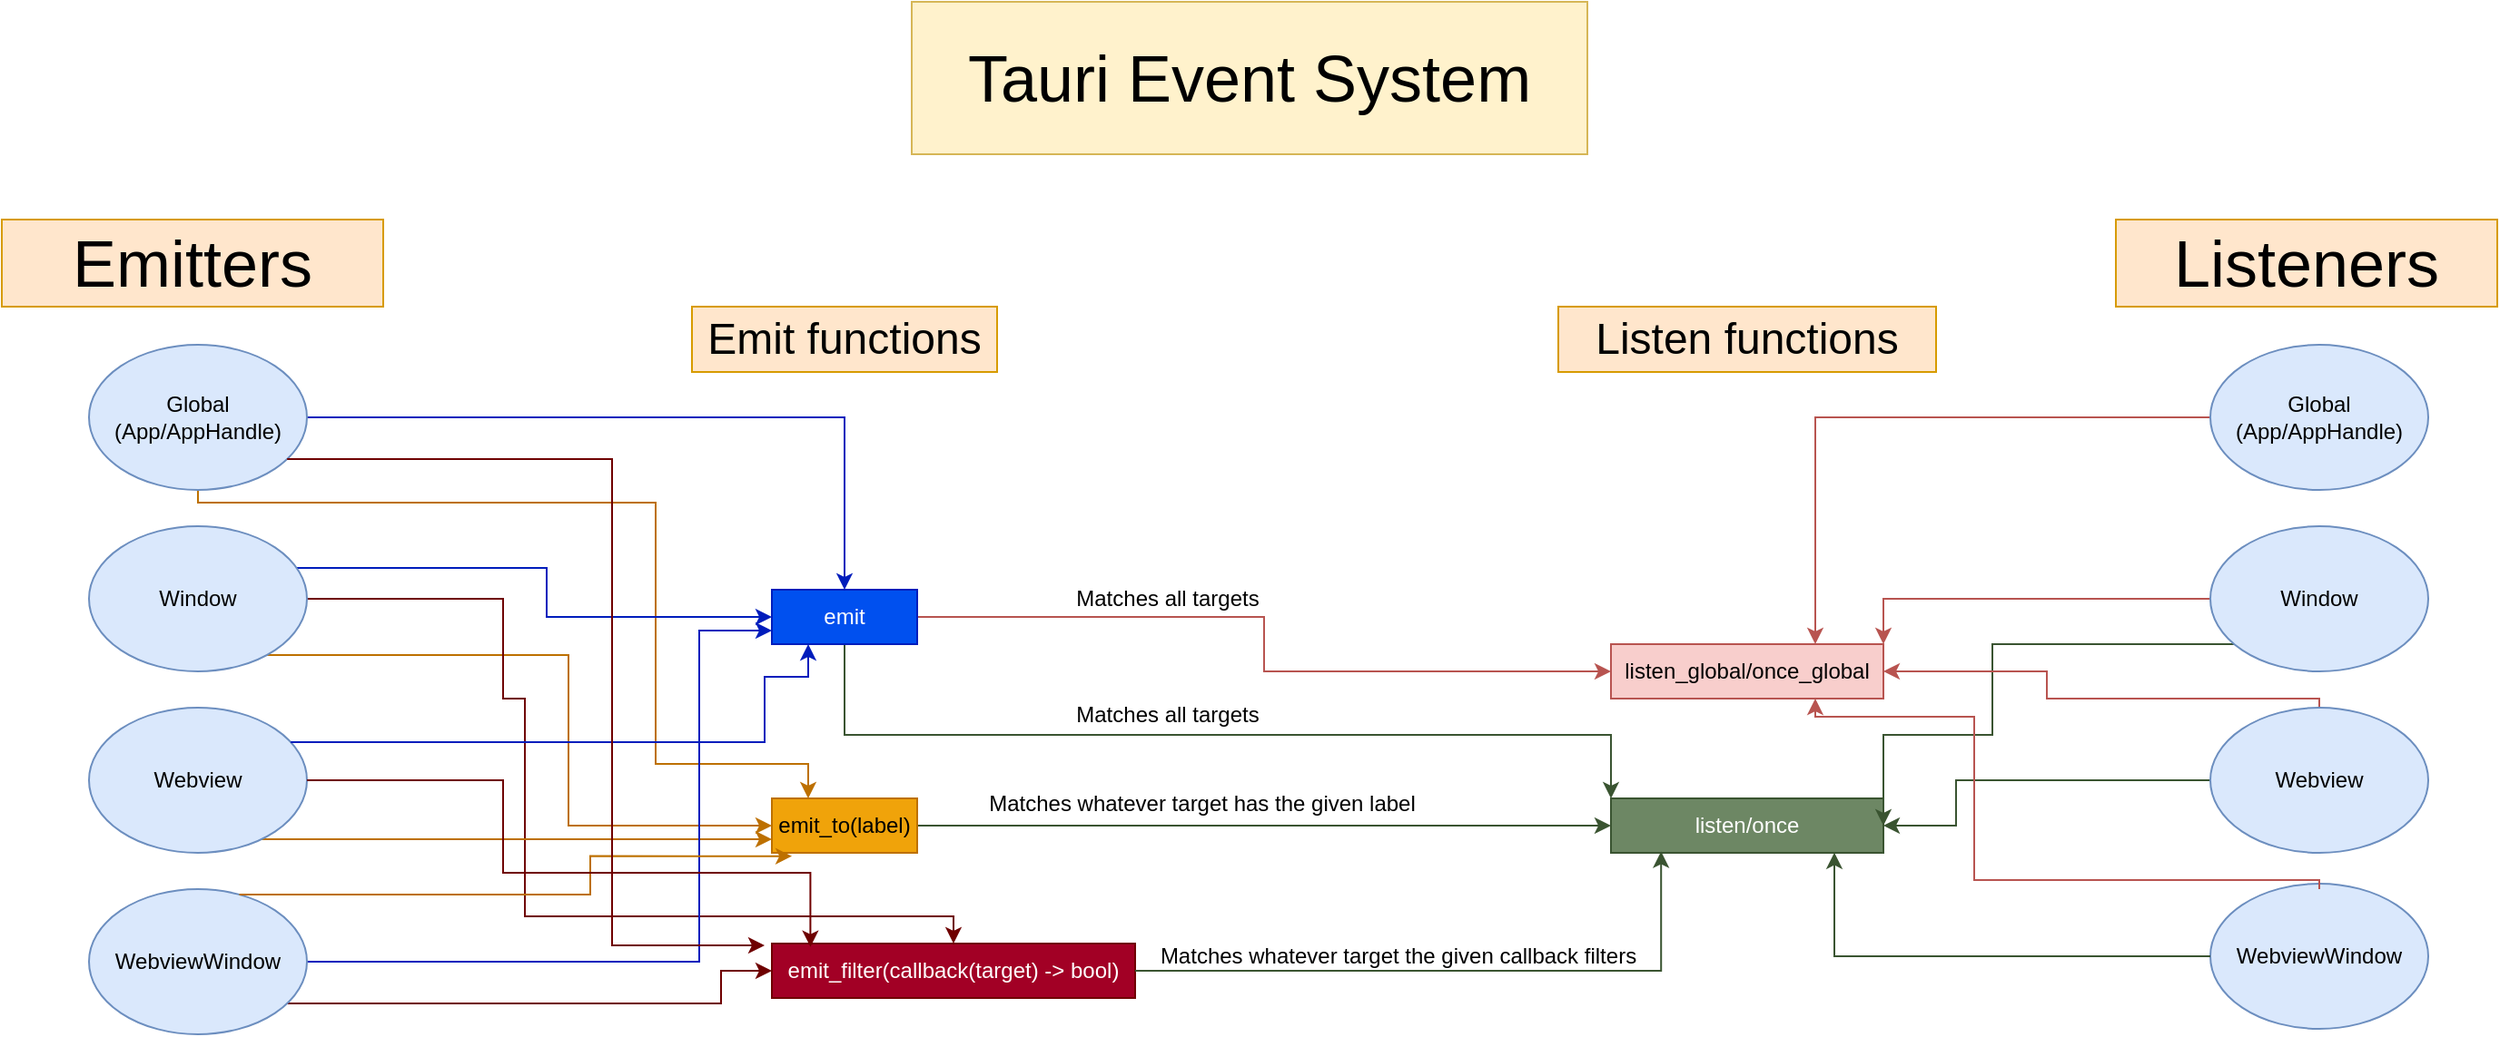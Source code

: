 <mxfile version="23.0.2" type="device">
  <diagram name="Page-1" id="H2AaJf3x9xAE9lhBu4Zh">
    <mxGraphModel dx="3425" dy="1863" grid="1" gridSize="12" guides="1" tooltips="1" connect="1" arrows="1" fold="1" page="1" pageScale="1" pageWidth="1390" pageHeight="980" background="none" math="0" shadow="0">
      <root>
        <mxCell id="0" />
        <mxCell id="1" parent="0" />
        <mxCell id="pHex9W_taq4Bkf_DecAt-52" value="&lt;font style=&quot;font-size: 36px;&quot;&gt;Tauri Event System&lt;/font&gt;" style="rounded=0;whiteSpace=wrap;html=1;fillColor=#fff2cc;strokeColor=#d6b656;" parent="1" vertex="1">
          <mxGeometry x="509" y="180" width="372" height="84" as="geometry" />
        </mxCell>
        <mxCell id="pHex9W_taq4Bkf_DecAt-27" style="edgeStyle=orthogonalEdgeStyle;rounded=0;orthogonalLoop=1;jettySize=auto;html=1;fillColor=#f8cecc;strokeColor=#b85450;" parent="1" source="pHex9W_taq4Bkf_DecAt-1" target="pHex9W_taq4Bkf_DecAt-3" edge="1">
          <mxGeometry relative="1" as="geometry" />
        </mxCell>
        <mxCell id="pHex9W_taq4Bkf_DecAt-43" style="edgeStyle=orthogonalEdgeStyle;rounded=0;orthogonalLoop=1;jettySize=auto;html=1;entryX=0;entryY=0;entryDx=0;entryDy=0;fillColor=#6d8764;strokeColor=#3A5431;" parent="1" source="pHex9W_taq4Bkf_DecAt-1" target="pHex9W_taq4Bkf_DecAt-9" edge="1">
          <mxGeometry relative="1" as="geometry">
            <Array as="points">
              <mxPoint x="472" y="584" />
              <mxPoint x="894" y="584" />
            </Array>
          </mxGeometry>
        </mxCell>
        <mxCell id="pHex9W_taq4Bkf_DecAt-1" value="emit" style="rounded=0;whiteSpace=wrap;html=1;fillColor=#0050ef;strokeColor=#001DBC;fontColor=#ffffff;" parent="1" vertex="1">
          <mxGeometry x="432" y="504" width="80" height="30" as="geometry" />
        </mxCell>
        <mxCell id="pHex9W_taq4Bkf_DecAt-36" style="edgeStyle=orthogonalEdgeStyle;rounded=0;orthogonalLoop=1;jettySize=auto;html=1;fillColor=#6d8764;strokeColor=#3A5431;" parent="1" source="pHex9W_taq4Bkf_DecAt-2" target="pHex9W_taq4Bkf_DecAt-9" edge="1">
          <mxGeometry relative="1" as="geometry" />
        </mxCell>
        <mxCell id="pHex9W_taq4Bkf_DecAt-2" value="emit_to(label)" style="rounded=0;whiteSpace=wrap;html=1;fillColor=#f0a30a;strokeColor=#BD7000;fontColor=#000000;" parent="1" vertex="1">
          <mxGeometry x="432" y="619" width="80" height="30" as="geometry" />
        </mxCell>
        <mxCell id="pHex9W_taq4Bkf_DecAt-3" value="listen_global/once_global" style="rounded=0;whiteSpace=wrap;html=1;fillColor=#f8cecc;strokeColor=#b85450;" parent="1" vertex="1">
          <mxGeometry x="894" y="534" width="150" height="30" as="geometry" />
        </mxCell>
        <mxCell id="pHex9W_taq4Bkf_DecAt-8" value="emit_filter(callback(target) -&amp;gt; bool)" style="rounded=0;whiteSpace=wrap;html=1;fillColor=#a20025;strokeColor=#6F0000;fontColor=#ffffff;" parent="1" vertex="1">
          <mxGeometry x="432" y="699" width="200" height="30" as="geometry" />
        </mxCell>
        <mxCell id="pHex9W_taq4Bkf_DecAt-9" value="listen/once" style="rounded=0;whiteSpace=wrap;html=1;fillColor=#6d8764;strokeColor=#3A5431;fontColor=#ffffff;" parent="1" vertex="1">
          <mxGeometry x="894" y="619" width="150" height="30" as="geometry" />
        </mxCell>
        <mxCell id="pHex9W_taq4Bkf_DecAt-37" style="edgeStyle=orthogonalEdgeStyle;rounded=0;orthogonalLoop=1;jettySize=auto;html=1;entryX=0.75;entryY=0;entryDx=0;entryDy=0;fillColor=#f8cecc;strokeColor=#b85450;" parent="1" source="pHex9W_taq4Bkf_DecAt-18" target="pHex9W_taq4Bkf_DecAt-3" edge="1">
          <mxGeometry relative="1" as="geometry" />
        </mxCell>
        <mxCell id="pHex9W_taq4Bkf_DecAt-18" value="Global&lt;br style=&quot;border-color: var(--border-color);&quot;&gt;(App/AppHandle)" style="ellipse;whiteSpace=wrap;html=1;fillColor=#dae8fc;strokeColor=#6c8ebf;" parent="1" vertex="1">
          <mxGeometry x="1224" y="369" width="120" height="80" as="geometry" />
        </mxCell>
        <mxCell id="pHex9W_taq4Bkf_DecAt-30" style="edgeStyle=orthogonalEdgeStyle;rounded=0;orthogonalLoop=1;jettySize=auto;html=1;entryX=1;entryY=0.5;entryDx=0;entryDy=0;fillColor=#6d8764;strokeColor=#3A5431;" parent="1" source="pHex9W_taq4Bkf_DecAt-19" target="pHex9W_taq4Bkf_DecAt-9" edge="1">
          <mxGeometry relative="1" as="geometry">
            <Array as="points">
              <mxPoint x="1104" y="534" />
              <mxPoint x="1104" y="584" />
              <mxPoint x="1044" y="584" />
            </Array>
          </mxGeometry>
        </mxCell>
        <mxCell id="pHex9W_taq4Bkf_DecAt-38" style="edgeStyle=orthogonalEdgeStyle;rounded=0;orthogonalLoop=1;jettySize=auto;html=1;entryX=1;entryY=0;entryDx=0;entryDy=0;fillColor=#f8cecc;strokeColor=#b85450;" parent="1" source="pHex9W_taq4Bkf_DecAt-19" target="pHex9W_taq4Bkf_DecAt-3" edge="1">
          <mxGeometry relative="1" as="geometry" />
        </mxCell>
        <mxCell id="pHex9W_taq4Bkf_DecAt-19" value="Window" style="ellipse;whiteSpace=wrap;html=1;fillColor=#dae8fc;strokeColor=#6c8ebf;" parent="1" vertex="1">
          <mxGeometry x="1224" y="469" width="120" height="80" as="geometry" />
        </mxCell>
        <mxCell id="pHex9W_taq4Bkf_DecAt-24" style="edgeStyle=orthogonalEdgeStyle;rounded=0;orthogonalLoop=1;jettySize=auto;html=1;entryX=1;entryY=0.5;entryDx=0;entryDy=0;fillColor=#f8cecc;strokeColor=#b85450;" parent="1" source="pHex9W_taq4Bkf_DecAt-20" target="pHex9W_taq4Bkf_DecAt-3" edge="1">
          <mxGeometry relative="1" as="geometry">
            <Array as="points">
              <mxPoint x="1284" y="564" />
              <mxPoint x="1134" y="564" />
              <mxPoint x="1134" y="549" />
            </Array>
          </mxGeometry>
        </mxCell>
        <mxCell id="pHex9W_taq4Bkf_DecAt-33" style="edgeStyle=orthogonalEdgeStyle;rounded=0;orthogonalLoop=1;jettySize=auto;html=1;entryX=1;entryY=0.5;entryDx=0;entryDy=0;fillColor=#6d8764;strokeColor=#3A5431;" parent="1" source="pHex9W_taq4Bkf_DecAt-20" target="pHex9W_taq4Bkf_DecAt-9" edge="1">
          <mxGeometry relative="1" as="geometry">
            <Array as="points">
              <mxPoint x="1084" y="609" />
              <mxPoint x="1084" y="634" />
            </Array>
          </mxGeometry>
        </mxCell>
        <mxCell id="pHex9W_taq4Bkf_DecAt-20" value="Webview" style="ellipse;whiteSpace=wrap;html=1;fillColor=#dae8fc;strokeColor=#6c8ebf;" parent="1" vertex="1">
          <mxGeometry x="1224" y="569" width="120" height="80" as="geometry" />
        </mxCell>
        <mxCell id="pHex9W_taq4Bkf_DecAt-21" value="WebviewWindow" style="ellipse;whiteSpace=wrap;html=1;fillColor=#dae8fc;strokeColor=#6c8ebf;" parent="1" vertex="1">
          <mxGeometry x="1224" y="666" width="120" height="80" as="geometry" />
        </mxCell>
        <mxCell id="pHex9W_taq4Bkf_DecAt-41" style="edgeStyle=orthogonalEdgeStyle;rounded=0;orthogonalLoop=1;jettySize=auto;html=1;entryX=0.75;entryY=1;entryDx=0;entryDy=0;fillColor=#f8cecc;strokeColor=#b85450;" parent="1" target="pHex9W_taq4Bkf_DecAt-3" edge="1">
          <mxGeometry relative="1" as="geometry">
            <mxPoint x="1284" y="669" as="sourcePoint" />
            <Array as="points">
              <mxPoint x="1284" y="664" />
              <mxPoint x="1094" y="664" />
              <mxPoint x="1094" y="574" />
              <mxPoint x="1007" y="574" />
            </Array>
          </mxGeometry>
        </mxCell>
        <mxCell id="pHex9W_taq4Bkf_DecAt-42" style="edgeStyle=orthogonalEdgeStyle;rounded=0;orthogonalLoop=1;jettySize=auto;html=1;entryX=0.184;entryY=0.976;entryDx=0;entryDy=0;entryPerimeter=0;fillColor=#6d8764;strokeColor=#3A5431;" parent="1" source="pHex9W_taq4Bkf_DecAt-8" target="pHex9W_taq4Bkf_DecAt-9" edge="1">
          <mxGeometry relative="1" as="geometry" />
        </mxCell>
        <mxCell id="pHex9W_taq4Bkf_DecAt-44" value="Matches whatever target has the given label" style="text;html=1;strokeColor=none;fillColor=none;align=center;verticalAlign=middle;whiteSpace=wrap;rounded=0;" parent="1" vertex="1">
          <mxGeometry x="534" y="612" width="270" height="20" as="geometry" />
        </mxCell>
        <mxCell id="pHex9W_taq4Bkf_DecAt-45" value="Matches whatever target the given callback filters" style="text;html=1;strokeColor=none;fillColor=none;align=center;verticalAlign=middle;whiteSpace=wrap;rounded=0;" parent="1" vertex="1">
          <mxGeometry x="642" y="696" width="270" height="20" as="geometry" />
        </mxCell>
        <mxCell id="pHex9W_taq4Bkf_DecAt-46" value="Matches all targets" style="text;html=1;strokeColor=none;fillColor=none;align=center;verticalAlign=middle;whiteSpace=wrap;rounded=0;" parent="1" vertex="1">
          <mxGeometry x="584" y="558" width="132" height="30" as="geometry" />
        </mxCell>
        <mxCell id="pHex9W_taq4Bkf_DecAt-54" style="edgeStyle=orthogonalEdgeStyle;rounded=0;orthogonalLoop=1;jettySize=auto;html=1;fillColor=#0050ef;strokeColor=#001DBC;" parent="1" source="pHex9W_taq4Bkf_DecAt-47" target="pHex9W_taq4Bkf_DecAt-1" edge="1">
          <mxGeometry relative="1" as="geometry" />
        </mxCell>
        <mxCell id="pHex9W_taq4Bkf_DecAt-70" style="edgeStyle=orthogonalEdgeStyle;rounded=0;orthogonalLoop=1;jettySize=auto;html=1;entryX=0.25;entryY=0;entryDx=0;entryDy=0;fillColor=#f0a30a;strokeColor=#BD7000;" parent="1" source="pHex9W_taq4Bkf_DecAt-47" target="pHex9W_taq4Bkf_DecAt-2" edge="1">
          <mxGeometry relative="1" as="geometry">
            <Array as="points">
              <mxPoint x="116" y="456" />
              <mxPoint x="368" y="456" />
              <mxPoint x="368" y="600" />
              <mxPoint x="452" y="600" />
            </Array>
          </mxGeometry>
        </mxCell>
        <mxCell id="pHex9W_taq4Bkf_DecAt-47" value="Global&lt;br&gt;(App/AppHandle)" style="ellipse;whiteSpace=wrap;html=1;fillColor=#dae8fc;strokeColor=#6c8ebf;" parent="1" vertex="1">
          <mxGeometry x="56" y="369" width="120" height="80" as="geometry" />
        </mxCell>
        <mxCell id="pHex9W_taq4Bkf_DecAt-55" style="edgeStyle=orthogonalEdgeStyle;rounded=0;orthogonalLoop=1;jettySize=auto;html=1;fillColor=#0050ef;strokeColor=#001DBC;" parent="1" source="pHex9W_taq4Bkf_DecAt-48" target="pHex9W_taq4Bkf_DecAt-1" edge="1">
          <mxGeometry relative="1" as="geometry">
            <Array as="points">
              <mxPoint x="308" y="492" />
              <mxPoint x="308" y="519" />
            </Array>
          </mxGeometry>
        </mxCell>
        <mxCell id="pHex9W_taq4Bkf_DecAt-58" style="edgeStyle=orthogonalEdgeStyle;rounded=0;orthogonalLoop=1;jettySize=auto;html=1;entryX=0;entryY=0.5;entryDx=0;entryDy=0;fillColor=#f0a30a;strokeColor=#BD7000;" parent="1" source="pHex9W_taq4Bkf_DecAt-48" target="pHex9W_taq4Bkf_DecAt-2" edge="1">
          <mxGeometry relative="1" as="geometry">
            <Array as="points">
              <mxPoint x="320" y="540" />
              <mxPoint x="320" y="634" />
            </Array>
          </mxGeometry>
        </mxCell>
        <mxCell id="pHex9W_taq4Bkf_DecAt-64" style="edgeStyle=orthogonalEdgeStyle;rounded=0;orthogonalLoop=1;jettySize=auto;html=1;fillColor=#a20025;strokeColor=#6F0000;" parent="1" source="pHex9W_taq4Bkf_DecAt-48" target="pHex9W_taq4Bkf_DecAt-8" edge="1">
          <mxGeometry relative="1" as="geometry">
            <Array as="points">
              <mxPoint x="284" y="509" />
              <mxPoint x="284" y="564" />
              <mxPoint x="296" y="564" />
              <mxPoint x="296" y="684" />
              <mxPoint x="532" y="684" />
            </Array>
          </mxGeometry>
        </mxCell>
        <mxCell id="pHex9W_taq4Bkf_DecAt-48" value="Window" style="ellipse;whiteSpace=wrap;html=1;fillColor=#dae8fc;strokeColor=#6c8ebf;" parent="1" vertex="1">
          <mxGeometry x="56" y="469" width="120" height="80" as="geometry" />
        </mxCell>
        <mxCell id="pHex9W_taq4Bkf_DecAt-60" style="edgeStyle=orthogonalEdgeStyle;rounded=0;orthogonalLoop=1;jettySize=auto;html=1;entryX=0;entryY=0.75;entryDx=0;entryDy=0;fillColor=#f0a30a;strokeColor=#BD7000;" parent="1" source="pHex9W_taq4Bkf_DecAt-49" target="pHex9W_taq4Bkf_DecAt-2" edge="1">
          <mxGeometry relative="1" as="geometry">
            <Array as="points">
              <mxPoint x="416" y="642" />
            </Array>
          </mxGeometry>
        </mxCell>
        <mxCell id="pHex9W_taq4Bkf_DecAt-49" value="Webview" style="ellipse;whiteSpace=wrap;html=1;fillColor=#dae8fc;strokeColor=#6c8ebf;" parent="1" vertex="1">
          <mxGeometry x="56" y="569" width="120" height="80" as="geometry" />
        </mxCell>
        <mxCell id="pHex9W_taq4Bkf_DecAt-57" style="edgeStyle=orthogonalEdgeStyle;rounded=0;orthogonalLoop=1;jettySize=auto;html=1;entryX=0;entryY=0.75;entryDx=0;entryDy=0;fillColor=#0050ef;strokeColor=#001DBC;" parent="1" source="pHex9W_taq4Bkf_DecAt-50" target="pHex9W_taq4Bkf_DecAt-1" edge="1">
          <mxGeometry relative="1" as="geometry">
            <Array as="points">
              <mxPoint x="392" y="709" />
              <mxPoint x="392" y="527" />
            </Array>
          </mxGeometry>
        </mxCell>
        <mxCell id="pHex9W_taq4Bkf_DecAt-62" style="edgeStyle=orthogonalEdgeStyle;rounded=0;orthogonalLoop=1;jettySize=auto;html=1;fillColor=#a20025;strokeColor=#6F0000;" parent="1" source="pHex9W_taq4Bkf_DecAt-50" target="pHex9W_taq4Bkf_DecAt-8" edge="1">
          <mxGeometry relative="1" as="geometry">
            <Array as="points">
              <mxPoint x="404" y="732" />
              <mxPoint x="404" y="714" />
            </Array>
          </mxGeometry>
        </mxCell>
        <mxCell id="pHex9W_taq4Bkf_DecAt-50" value="WebviewWindow" style="ellipse;whiteSpace=wrap;html=1;fillColor=#dae8fc;strokeColor=#6c8ebf;" parent="1" vertex="1">
          <mxGeometry x="56" y="669" width="120" height="80" as="geometry" />
        </mxCell>
        <mxCell id="pHex9W_taq4Bkf_DecAt-51" style="edgeStyle=orthogonalEdgeStyle;rounded=0;orthogonalLoop=1;jettySize=auto;html=1;entryX=0.82;entryY=0.995;entryDx=0;entryDy=0;entryPerimeter=0;fillColor=#6d8764;strokeColor=#3A5431;" parent="1" source="pHex9W_taq4Bkf_DecAt-21" target="pHex9W_taq4Bkf_DecAt-9" edge="1">
          <mxGeometry relative="1" as="geometry" />
        </mxCell>
        <mxCell id="pHex9W_taq4Bkf_DecAt-56" style="edgeStyle=orthogonalEdgeStyle;rounded=0;orthogonalLoop=1;jettySize=auto;html=1;entryX=0.25;entryY=1;entryDx=0;entryDy=0;fillColor=#0050ef;strokeColor=#001DBC;" parent="1" source="pHex9W_taq4Bkf_DecAt-49" target="pHex9W_taq4Bkf_DecAt-1" edge="1">
          <mxGeometry relative="1" as="geometry">
            <Array as="points">
              <mxPoint x="428" y="588" />
              <mxPoint x="428" y="552" />
              <mxPoint x="452" y="552" />
            </Array>
          </mxGeometry>
        </mxCell>
        <mxCell id="pHex9W_taq4Bkf_DecAt-61" style="edgeStyle=orthogonalEdgeStyle;rounded=0;orthogonalLoop=1;jettySize=auto;html=1;entryX=0.138;entryY=1.061;entryDx=0;entryDy=0;entryPerimeter=0;fillColor=#f0a30a;strokeColor=#BD7000;" parent="1" source="pHex9W_taq4Bkf_DecAt-50" target="pHex9W_taq4Bkf_DecAt-2" edge="1">
          <mxGeometry relative="1" as="geometry">
            <Array as="points">
              <mxPoint x="332" y="672" />
              <mxPoint x="332" y="651" />
            </Array>
          </mxGeometry>
        </mxCell>
        <mxCell id="pHex9W_taq4Bkf_DecAt-63" style="edgeStyle=orthogonalEdgeStyle;rounded=0;orthogonalLoop=1;jettySize=auto;html=1;entryX=0.106;entryY=0.061;entryDx=0;entryDy=0;entryPerimeter=0;fillColor=#a20025;strokeColor=#6F0000;" parent="1" source="pHex9W_taq4Bkf_DecAt-49" target="pHex9W_taq4Bkf_DecAt-8" edge="1">
          <mxGeometry relative="1" as="geometry">
            <Array as="points">
              <mxPoint x="284" y="660" />
              <mxPoint x="453" y="660" />
            </Array>
          </mxGeometry>
        </mxCell>
        <mxCell id="pHex9W_taq4Bkf_DecAt-65" style="edgeStyle=orthogonalEdgeStyle;rounded=0;orthogonalLoop=1;jettySize=auto;html=1;fillColor=#a20025;strokeColor=#6F0000;" parent="1" source="pHex9W_taq4Bkf_DecAt-47" edge="1">
          <mxGeometry relative="1" as="geometry">
            <mxPoint x="428" y="700" as="targetPoint" />
            <Array as="points">
              <mxPoint x="344" y="432" />
              <mxPoint x="344" y="700" />
            </Array>
          </mxGeometry>
        </mxCell>
        <mxCell id="pHex9W_taq4Bkf_DecAt-66" value="&lt;font style=&quot;font-size: 36px;&quot;&gt;Emitters&lt;/font&gt;" style="rounded=0;whiteSpace=wrap;html=1;fillColor=#ffe6cc;strokeColor=#d79b00;" parent="1" vertex="1">
          <mxGeometry x="8" y="300" width="210" height="48" as="geometry" />
        </mxCell>
        <mxCell id="pHex9W_taq4Bkf_DecAt-67" value="&lt;font style=&quot;font-size: 36px;&quot;&gt;Listeners&lt;/font&gt;" style="rounded=0;whiteSpace=wrap;html=1;fillColor=#ffe6cc;strokeColor=#d79b00;" parent="1" vertex="1">
          <mxGeometry x="1172" y="300" width="210" height="48" as="geometry" />
        </mxCell>
        <mxCell id="pHex9W_taq4Bkf_DecAt-68" value="&lt;font style=&quot;font-size: 24px;&quot;&gt;Emit functions&lt;/font&gt;" style="rounded=0;whiteSpace=wrap;html=1;fillColor=#ffe6cc;strokeColor=#d79b00;" parent="1" vertex="1">
          <mxGeometry x="388" y="348" width="168" height="36" as="geometry" />
        </mxCell>
        <mxCell id="pHex9W_taq4Bkf_DecAt-69" value="&lt;font style=&quot;font-size: 24px;&quot;&gt;Listen functions&lt;/font&gt;" style="rounded=0;whiteSpace=wrap;html=1;fillColor=#ffe6cc;strokeColor=#d79b00;" parent="1" vertex="1">
          <mxGeometry x="865" y="348" width="208" height="36" as="geometry" />
        </mxCell>
        <mxCell id="pHex9W_taq4Bkf_DecAt-71" value="Matches all targets" style="text;html=1;strokeColor=none;fillColor=none;align=center;verticalAlign=middle;whiteSpace=wrap;rounded=0;" parent="1" vertex="1">
          <mxGeometry x="584" y="494" width="132" height="30" as="geometry" />
        </mxCell>
      </root>
    </mxGraphModel>
  </diagram>
</mxfile>

